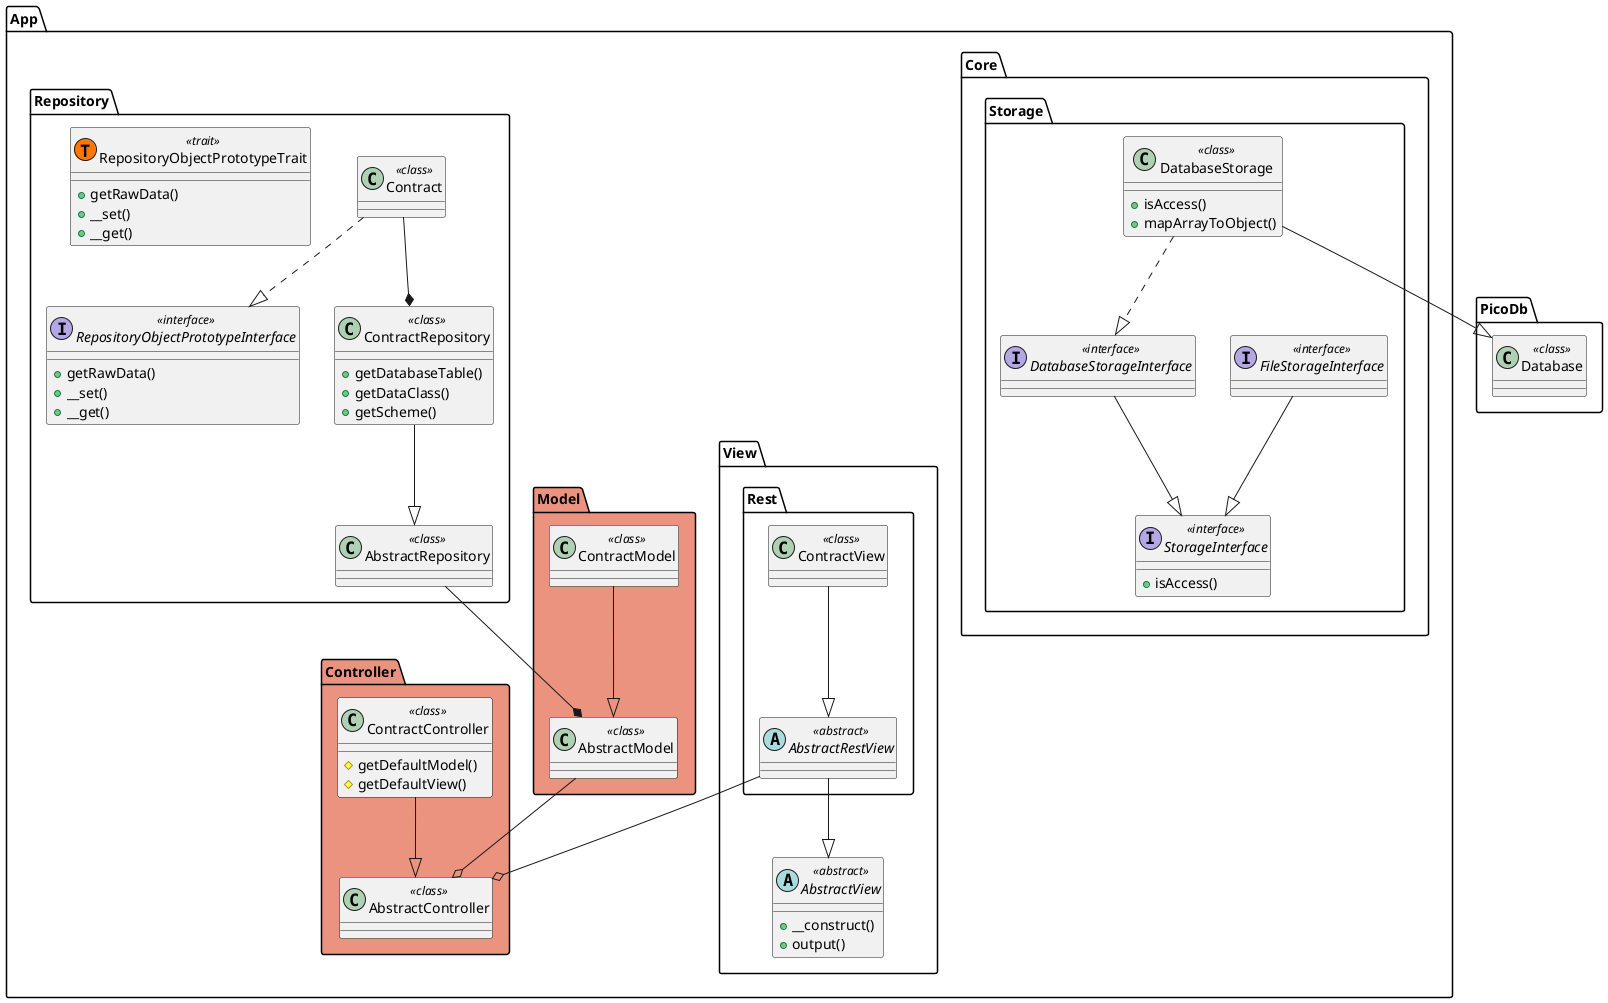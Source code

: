 @startuml


namespace App.Core.Storage  {
	interface FileStorageInterface << interface >> {
	}
	interface StorageInterface << interface >> {
		+isAccess()
	}
	class DatabaseStorage << class >> {
		+isAccess()
		+mapArrayToObject()
	}
	interface DatabaseStorageInterface << interface >> {
	}
}
namespace PicoDb {
	class Database << class >> {
	}
}
namespace App.Repository  {
	class Contract << class >> {
	}
	interface RepositoryObjectPrototypeInterface << interface >> {
		+getRawData()
		+__set()
		+__get()
	}

	class ContractRepository << class >> {
		+getDatabaseTable()
		+getDataClass()
		+getScheme()
	}

	class RepositoryObjectPrototypeTrait << (T,#FF7700) trait >> {
		+getRawData()
		+__set()
		+__get()
	}

}
namespace App.Repository {
	class AbstractRepository << class >> {
	}
}
namespace App.View.Rest  {

	abstract AbstractRestView << abstract >> {
	}
	class ContractView << class >> {
	}
}
namespace App.View  {
	abstract AbstractView << abstract >> {
		+__construct()
		+output()
	}
}
namespace App.Model  {
	class ContractModel << class >> {
	}
}
namespace App.Model #EB937F {
	class AbstractModel << class >> {
	}
}
namespace App.Controller  {
	class ContractController << class >> {
		#getDefaultModel()
		#getDefaultView()
	}
}
namespace App.Controller #EB937F {
	class AbstractController << class >> {
	}
}

App.Core.Storage.FileStorageInterface --|> App.Core.Storage.StorageInterface
App.Core.Storage.DatabaseStorage --|> PicoDb.Database
App.Core.Storage.DatabaseStorageInterface --|> App.Core.Storage.StorageInterface
App.Core.Storage.DatabaseStorage ..|> App.Core.Storage.DatabaseStorageInterface

App.Repository.Contract ..|> App.Repository.RepositoryObjectPrototypeInterface
App.Repository.Contract --* App.Repository.ContractRepository
App.Repository.ContractRepository --|> App.Repository.AbstractRepository
App.Repository.AbstractRepository --* App.Model.AbstractModel

App.View.Rest.AbstractRestView --|> App.View.AbstractView

App.View.Rest.ContractView --|> App.View.Rest.AbstractRestView

App.Model.AbstractModel --o App.Controller.AbstractController
App.View.Rest.AbstractRestView --o App.Controller.AbstractController
App.Model.ContractModel --|> App.Model.AbstractModel

App.Controller.ContractController --|> App.Controller.AbstractController
@enduml

